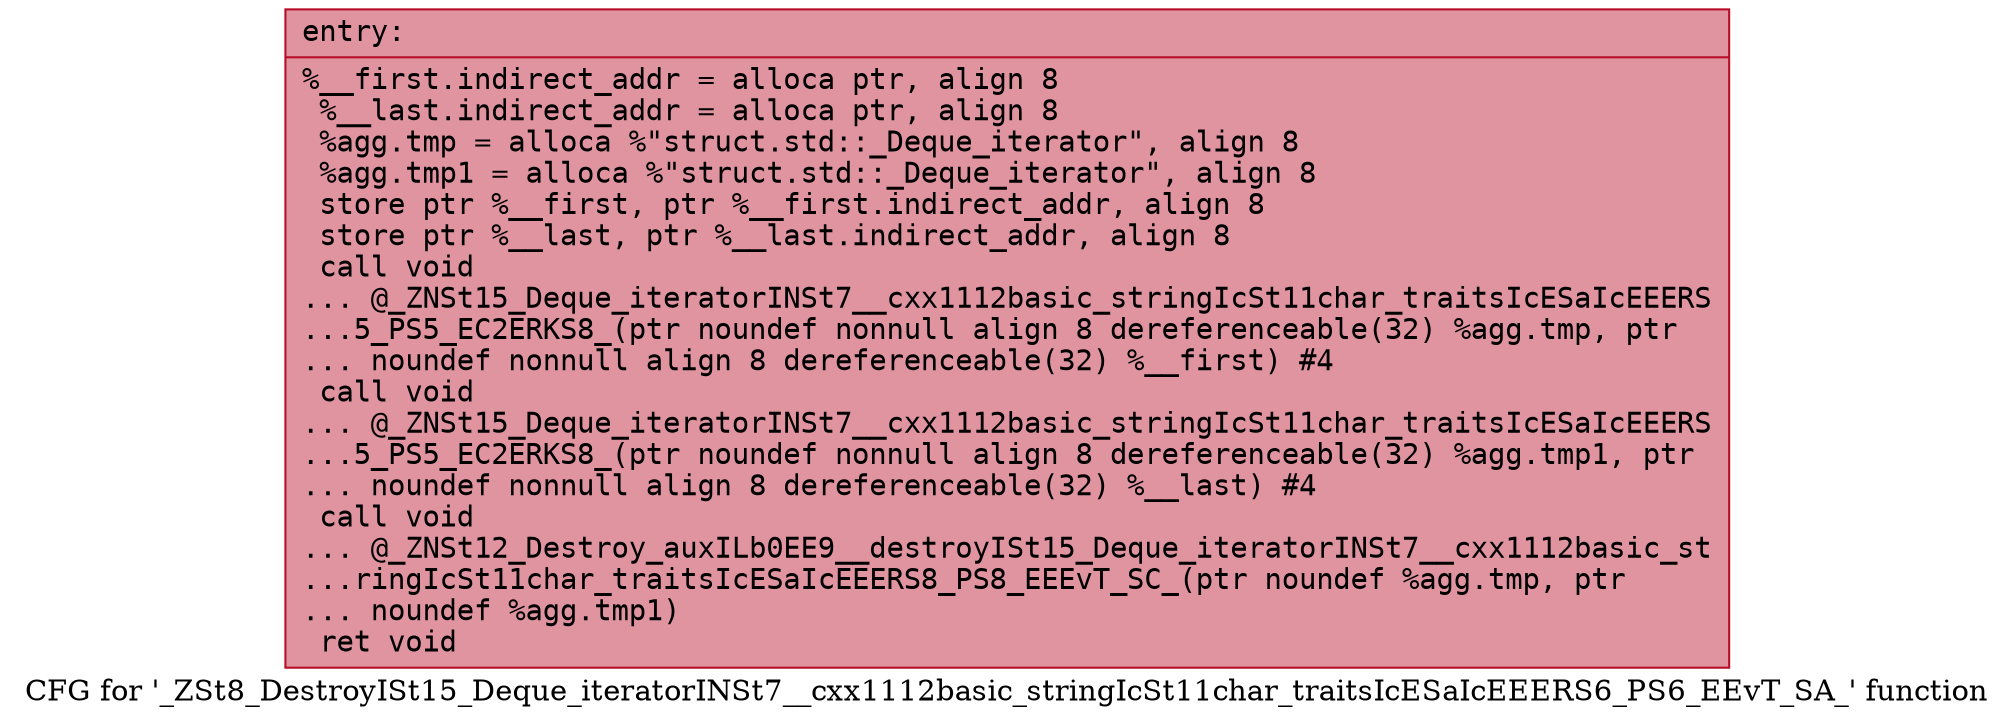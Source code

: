 digraph "CFG for '_ZSt8_DestroyISt15_Deque_iteratorINSt7__cxx1112basic_stringIcSt11char_traitsIcESaIcEEERS6_PS6_EEvT_SA_' function" {
	label="CFG for '_ZSt8_DestroyISt15_Deque_iteratorINSt7__cxx1112basic_stringIcSt11char_traitsIcESaIcEEERS6_PS6_EEvT_SA_' function";

	Node0x5651cd8da280 [shape=record,color="#b70d28ff", style=filled, fillcolor="#b70d2870" fontname="Courier",label="{entry:\l|  %__first.indirect_addr = alloca ptr, align 8\l  %__last.indirect_addr = alloca ptr, align 8\l  %agg.tmp = alloca %\"struct.std::_Deque_iterator\", align 8\l  %agg.tmp1 = alloca %\"struct.std::_Deque_iterator\", align 8\l  store ptr %__first, ptr %__first.indirect_addr, align 8\l  store ptr %__last, ptr %__last.indirect_addr, align 8\l  call void\l... @_ZNSt15_Deque_iteratorINSt7__cxx1112basic_stringIcSt11char_traitsIcESaIcEEERS\l...5_PS5_EC2ERKS8_(ptr noundef nonnull align 8 dereferenceable(32) %agg.tmp, ptr\l... noundef nonnull align 8 dereferenceable(32) %__first) #4\l  call void\l... @_ZNSt15_Deque_iteratorINSt7__cxx1112basic_stringIcSt11char_traitsIcESaIcEEERS\l...5_PS5_EC2ERKS8_(ptr noundef nonnull align 8 dereferenceable(32) %agg.tmp1, ptr\l... noundef nonnull align 8 dereferenceable(32) %__last) #4\l  call void\l... @_ZNSt12_Destroy_auxILb0EE9__destroyISt15_Deque_iteratorINSt7__cxx1112basic_st\l...ringIcSt11char_traitsIcESaIcEEERS8_PS8_EEEvT_SC_(ptr noundef %agg.tmp, ptr\l... noundef %agg.tmp1)\l  ret void\l}"];
}
